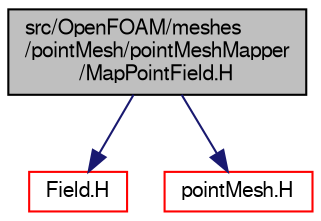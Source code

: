 digraph "src/OpenFOAM/meshes/pointMesh/pointMeshMapper/MapPointField.H"
{
  bgcolor="transparent";
  edge [fontname="FreeSans",fontsize="10",labelfontname="FreeSans",labelfontsize="10"];
  node [fontname="FreeSans",fontsize="10",shape=record];
  Node1 [label="src/OpenFOAM/meshes\l/pointMesh/pointMeshMapper\l/MapPointField.H",height=0.2,width=0.4,color="black", fillcolor="grey75", style="filled" fontcolor="black"];
  Node1 -> Node2 [color="midnightblue",fontsize="10",style="solid",fontname="FreeSans"];
  Node2 [label="Field.H",height=0.2,width=0.4,color="red",URL="$a07481.html"];
  Node1 -> Node3 [color="midnightblue",fontsize="10",style="solid",fontname="FreeSans"];
  Node3 [label="pointMesh.H",height=0.2,width=0.4,color="red",URL="$a08092.html"];
}
